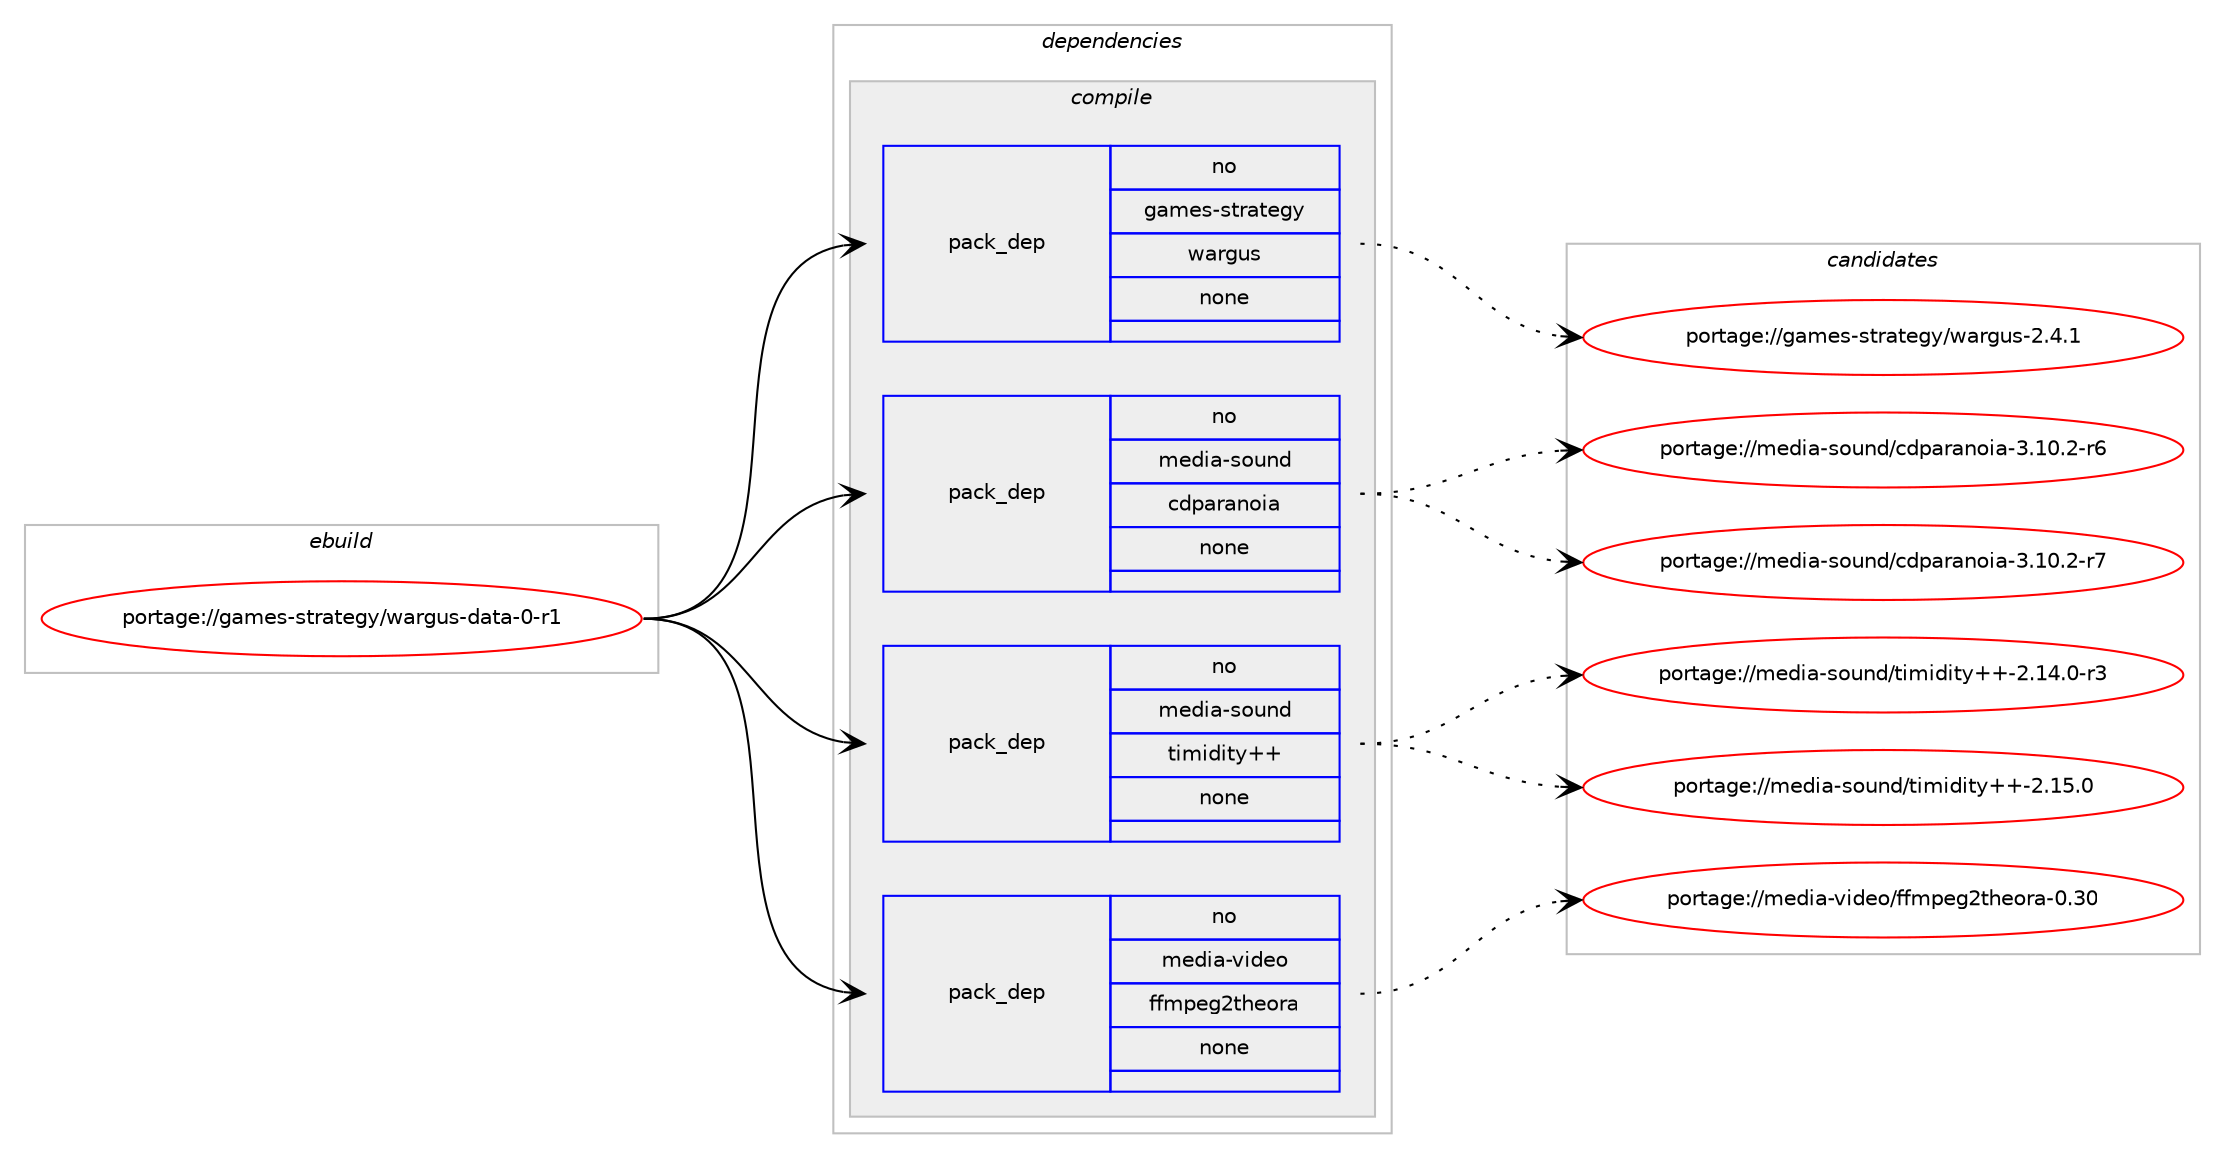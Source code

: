 digraph prolog {

# *************
# Graph options
# *************

newrank=true;
concentrate=true;
compound=true;
graph [rankdir=LR,fontname=Helvetica,fontsize=10,ranksep=1.5];#, ranksep=2.5, nodesep=0.2];
edge  [arrowhead=vee];
node  [fontname=Helvetica,fontsize=10];

# **********
# The ebuild
# **********

subgraph cluster_leftcol {
color=gray;
rank=same;
label=<<i>ebuild</i>>;
id [label="portage://games-strategy/wargus-data-0-r1", color=red, width=4, href="../games-strategy/wargus-data-0-r1.svg"];
}

# ****************
# The dependencies
# ****************

subgraph cluster_midcol {
color=gray;
label=<<i>dependencies</i>>;
subgraph cluster_compile {
fillcolor="#eeeeee";
style=filled;
label=<<i>compile</i>>;
subgraph pack199334 {
dependency277219 [label=<<TABLE BORDER="0" CELLBORDER="1" CELLSPACING="0" CELLPADDING="4" WIDTH="220"><TR><TD ROWSPAN="6" CELLPADDING="30">pack_dep</TD></TR><TR><TD WIDTH="110">no</TD></TR><TR><TD>games-strategy</TD></TR><TR><TD>wargus</TD></TR><TR><TD>none</TD></TR><TR><TD></TD></TR></TABLE>>, shape=none, color=blue];
}
id:e -> dependency277219:w [weight=20,style="solid",arrowhead="vee"];
subgraph pack199335 {
dependency277220 [label=<<TABLE BORDER="0" CELLBORDER="1" CELLSPACING="0" CELLPADDING="4" WIDTH="220"><TR><TD ROWSPAN="6" CELLPADDING="30">pack_dep</TD></TR><TR><TD WIDTH="110">no</TD></TR><TR><TD>media-sound</TD></TR><TR><TD>cdparanoia</TD></TR><TR><TD>none</TD></TR><TR><TD></TD></TR></TABLE>>, shape=none, color=blue];
}
id:e -> dependency277220:w [weight=20,style="solid",arrowhead="vee"];
subgraph pack199336 {
dependency277221 [label=<<TABLE BORDER="0" CELLBORDER="1" CELLSPACING="0" CELLPADDING="4" WIDTH="220"><TR><TD ROWSPAN="6" CELLPADDING="30">pack_dep</TD></TR><TR><TD WIDTH="110">no</TD></TR><TR><TD>media-sound</TD></TR><TR><TD>timidity++</TD></TR><TR><TD>none</TD></TR><TR><TD></TD></TR></TABLE>>, shape=none, color=blue];
}
id:e -> dependency277221:w [weight=20,style="solid",arrowhead="vee"];
subgraph pack199337 {
dependency277222 [label=<<TABLE BORDER="0" CELLBORDER="1" CELLSPACING="0" CELLPADDING="4" WIDTH="220"><TR><TD ROWSPAN="6" CELLPADDING="30">pack_dep</TD></TR><TR><TD WIDTH="110">no</TD></TR><TR><TD>media-video</TD></TR><TR><TD>ffmpeg2theora</TD></TR><TR><TD>none</TD></TR><TR><TD></TD></TR></TABLE>>, shape=none, color=blue];
}
id:e -> dependency277222:w [weight=20,style="solid",arrowhead="vee"];
}
subgraph cluster_compileandrun {
fillcolor="#eeeeee";
style=filled;
label=<<i>compile and run</i>>;
}
subgraph cluster_run {
fillcolor="#eeeeee";
style=filled;
label=<<i>run</i>>;
}
}

# **************
# The candidates
# **************

subgraph cluster_choices {
rank=same;
color=gray;
label=<<i>candidates</i>>;

subgraph choice199334 {
color=black;
nodesep=1;
choiceportage1039710910111545115116114971161011031214711997114103117115455046524649 [label="portage://games-strategy/wargus-2.4.1", color=red, width=4,href="../games-strategy/wargus-2.4.1.svg"];
dependency277219:e -> choiceportage1039710910111545115116114971161011031214711997114103117115455046524649:w [style=dotted,weight="100"];
}
subgraph choice199335 {
color=black;
nodesep=1;
choiceportage10910110010597451151111171101004799100112971149711011110597455146494846504511454 [label="portage://media-sound/cdparanoia-3.10.2-r6", color=red, width=4,href="../media-sound/cdparanoia-3.10.2-r6.svg"];
choiceportage10910110010597451151111171101004799100112971149711011110597455146494846504511455 [label="portage://media-sound/cdparanoia-3.10.2-r7", color=red, width=4,href="../media-sound/cdparanoia-3.10.2-r7.svg"];
dependency277220:e -> choiceportage10910110010597451151111171101004799100112971149711011110597455146494846504511454:w [style=dotted,weight="100"];
dependency277220:e -> choiceportage10910110010597451151111171101004799100112971149711011110597455146494846504511455:w [style=dotted,weight="100"];
}
subgraph choice199336 {
color=black;
nodesep=1;
choiceportage1091011001059745115111117110100471161051091051001051161214343455046495246484511451 [label="portage://media-sound/timidity++-2.14.0-r3", color=red, width=4,href="../media-sound/timidity++-2.14.0-r3.svg"];
choiceportage109101100105974511511111711010047116105109105100105116121434345504649534648 [label="portage://media-sound/timidity++-2.15.0", color=red, width=4,href="../media-sound/timidity++-2.15.0.svg"];
dependency277221:e -> choiceportage1091011001059745115111117110100471161051091051001051161214343455046495246484511451:w [style=dotted,weight="100"];
dependency277221:e -> choiceportage109101100105974511511111711010047116105109105100105116121434345504649534648:w [style=dotted,weight="100"];
}
subgraph choice199337 {
color=black;
nodesep=1;
choiceportage10910110010597451181051001011114710210210911210110350116104101111114974548465148 [label="portage://media-video/ffmpeg2theora-0.30", color=red, width=4,href="../media-video/ffmpeg2theora-0.30.svg"];
dependency277222:e -> choiceportage10910110010597451181051001011114710210210911210110350116104101111114974548465148:w [style=dotted,weight="100"];
}
}

}
